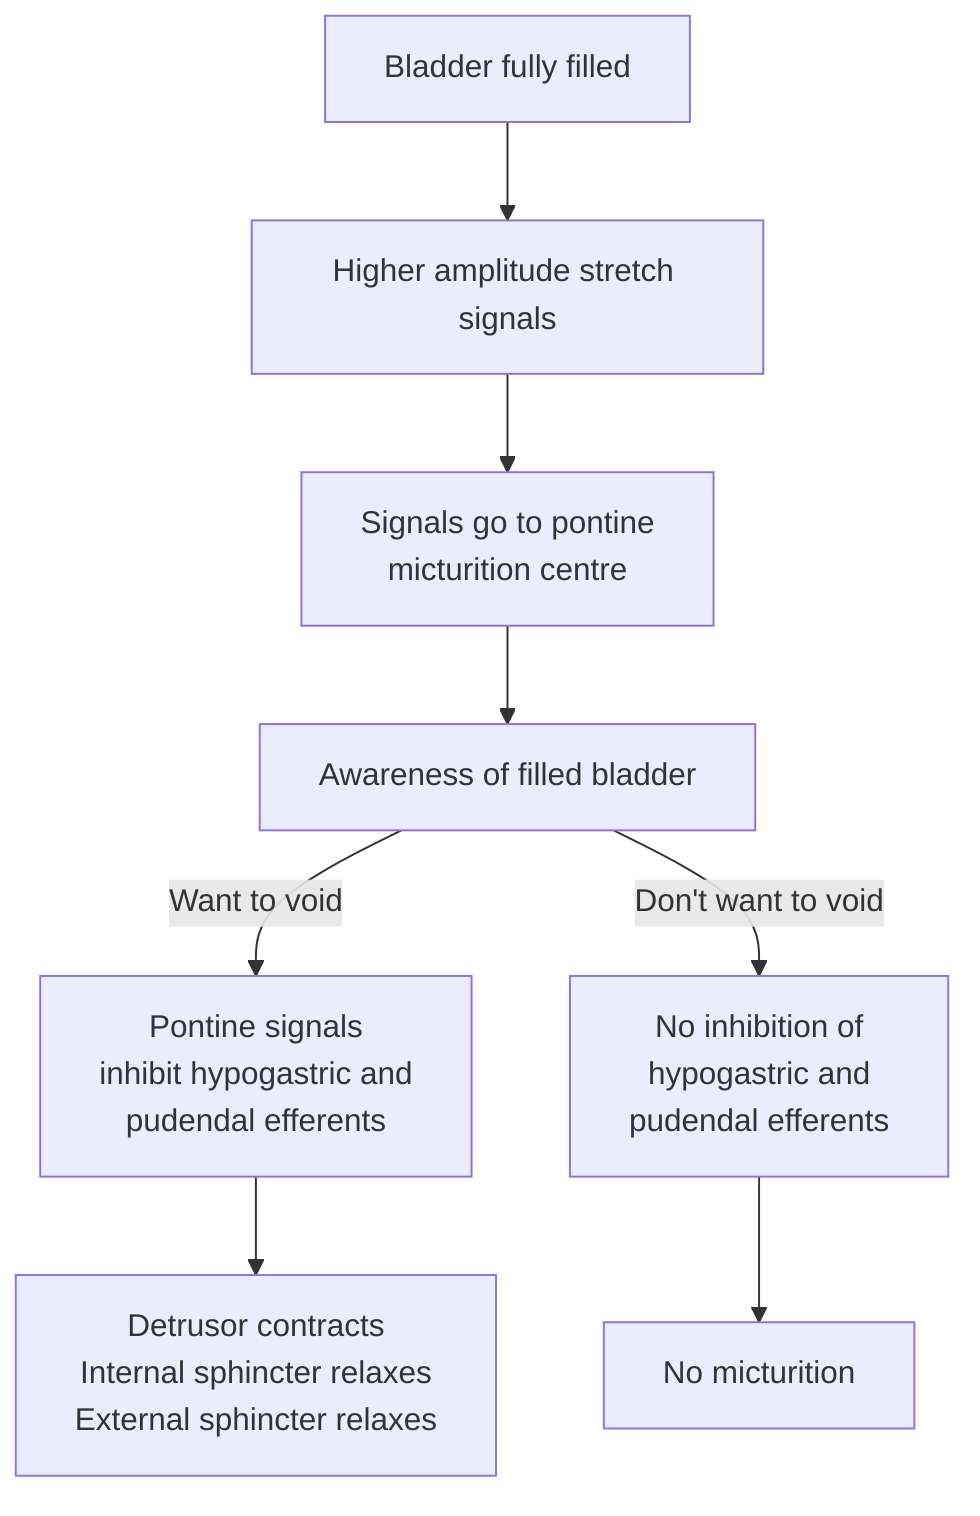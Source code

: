 graph TB
    G[Bladder fully filled]
    -->H[Higher amplitude stretch signals]
    -->I[Signals go to pontine<br/>micturition centre]
    -->J[Awareness of filled bladder]
    J-->|Want to void|K[Pontine signals<br/>inhibit hypogastric and<br/>pudendal efferents]
    -->L[Detrusor contracts<br/>Internal sphincter relaxes<br/>External sphincter relaxes]
    J-->|Don't want to void|M[No inhibition of<br/>hypogastric and<br/> pudendal efferents]
    -->N[No micturition]